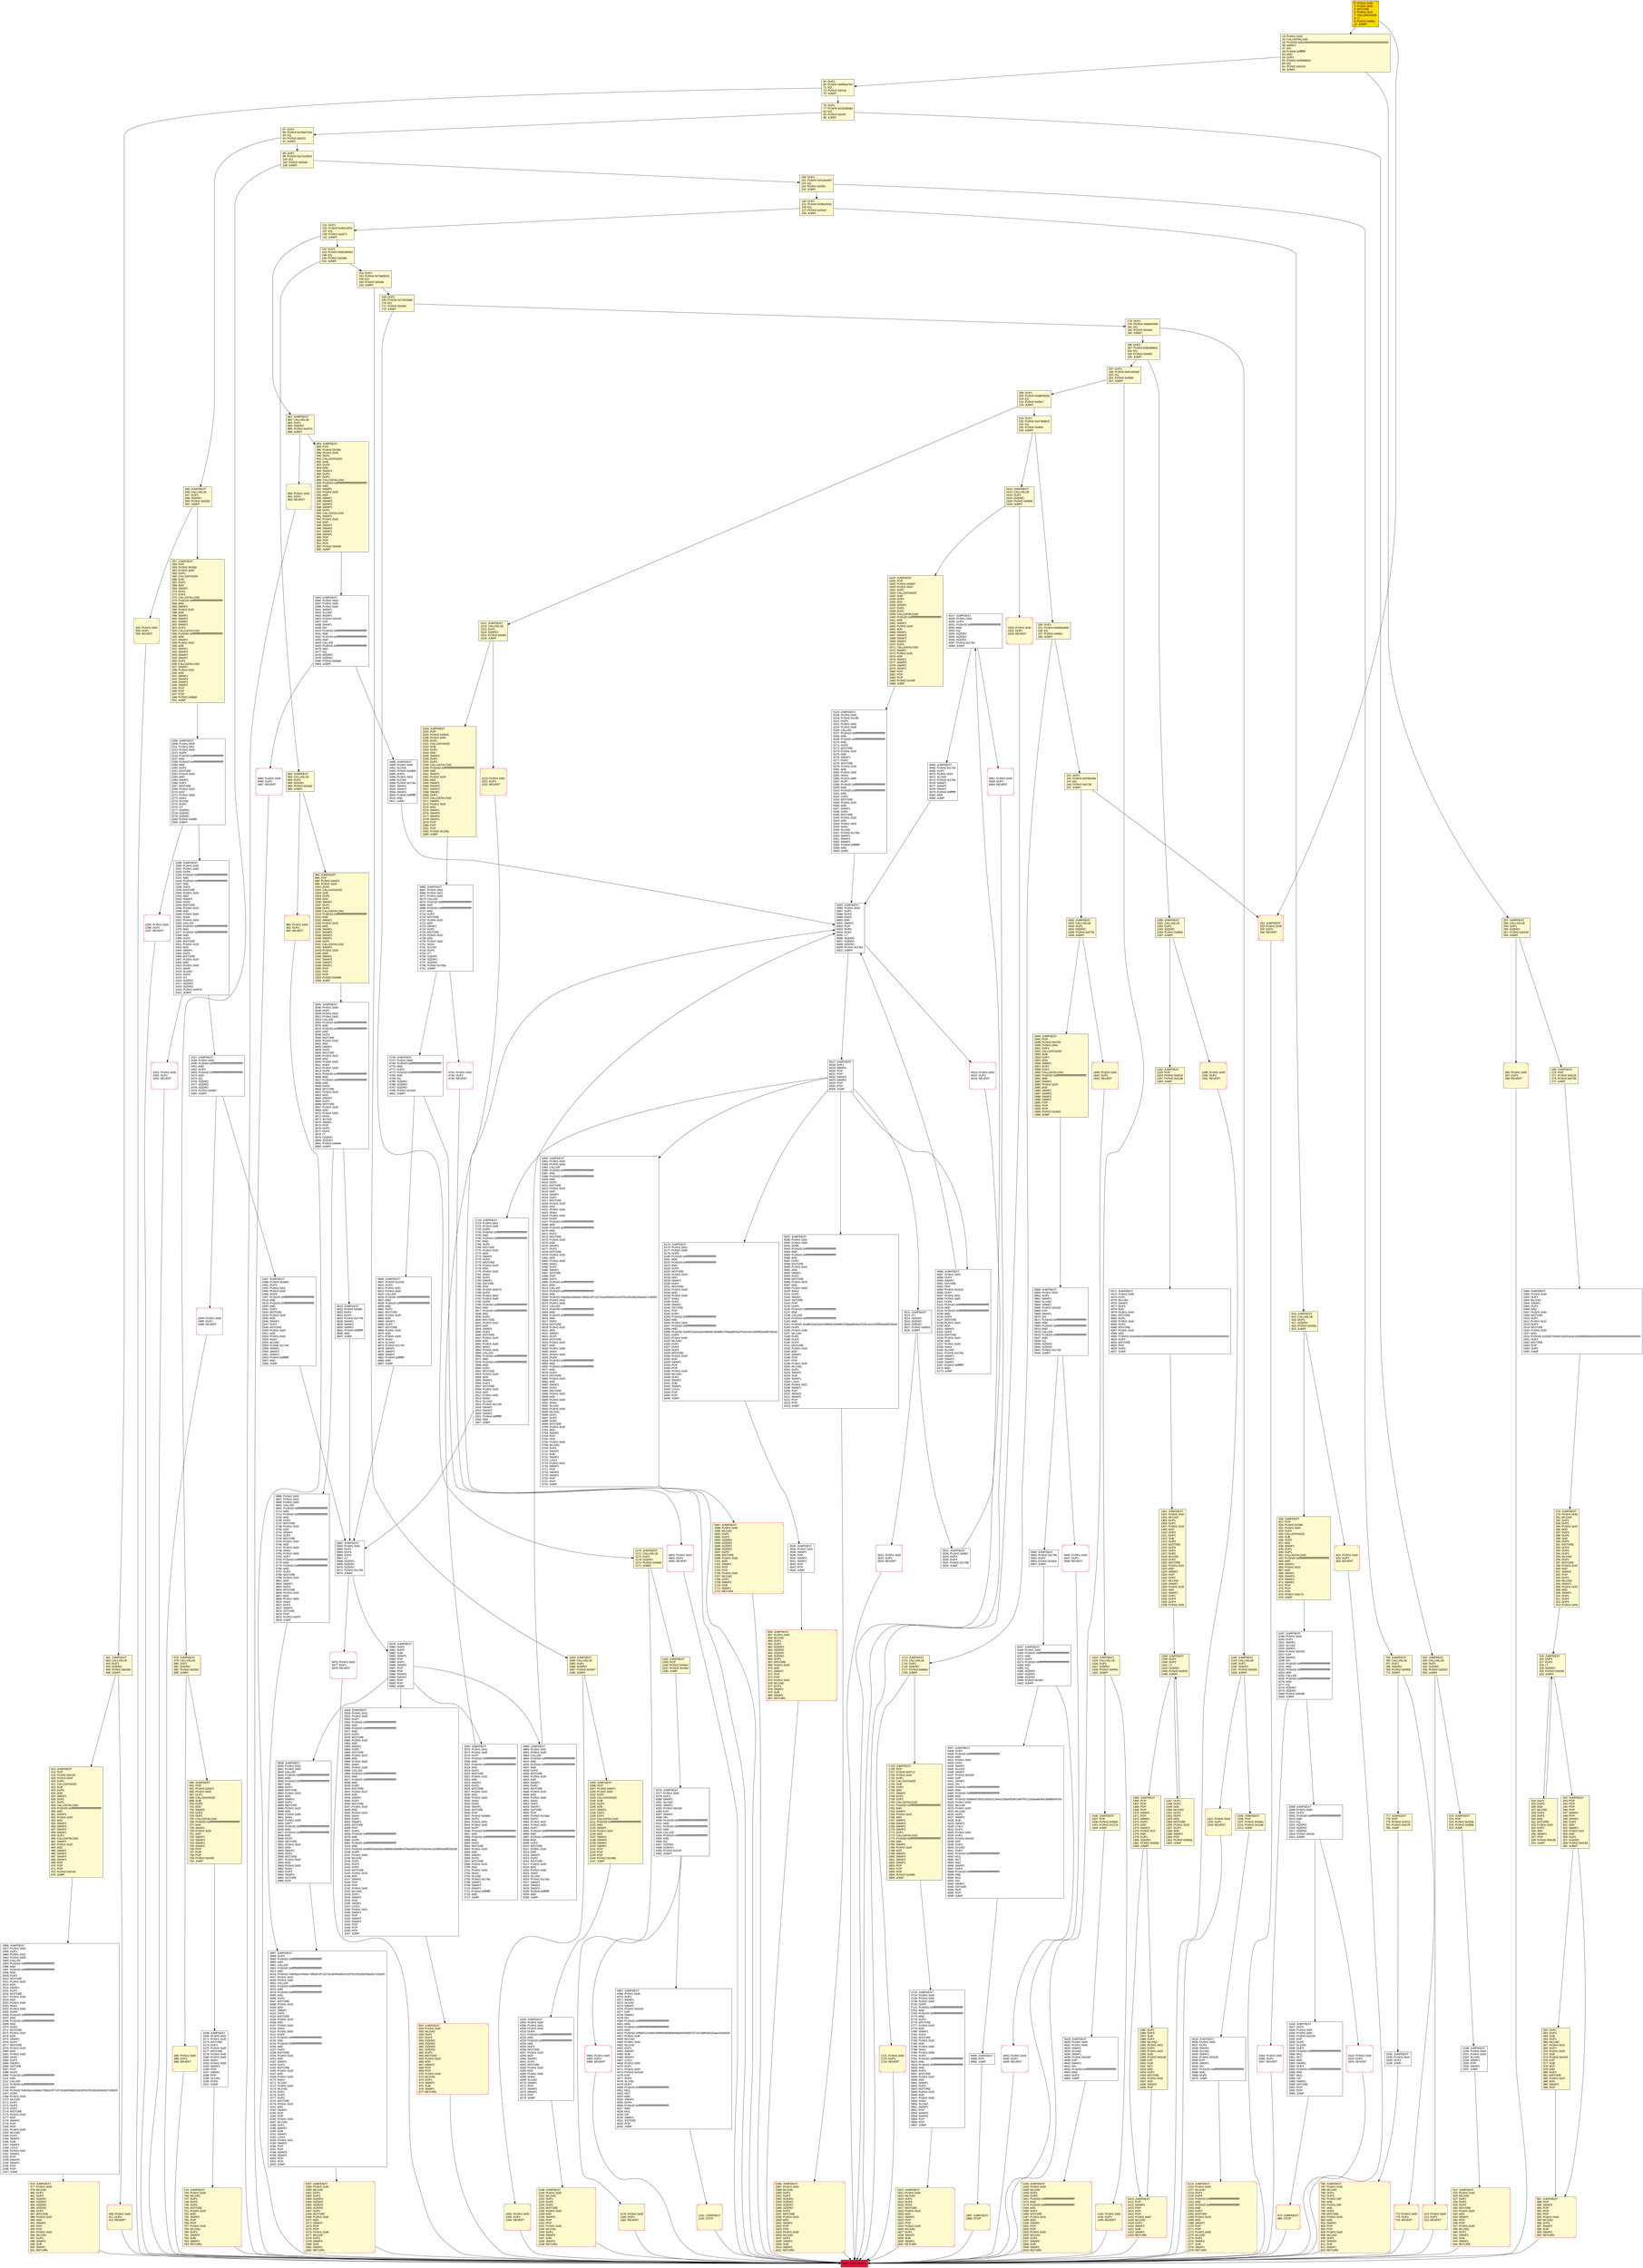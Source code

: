 digraph G {
bgcolor=transparent rankdir=UD;
node [shape=box style=filled color=black fillcolor=white fontname=arial fontcolor=black];
5037 [label="5037: JUMPDEST\l5038: PUSH1 0x01\l5040: PUSH1 0x00\l5042: DUP6\l5043: PUSH20 0xffffffffffffffffffffffffffffffffffffffff\l5064: AND\l5065: PUSH20 0xffffffffffffffffffffffffffffffffffffffff\l5086: AND\l5087: DUP2\l5088: MSTORE\l5089: PUSH1 0x20\l5091: ADD\l5092: SWAP1\l5093: DUP2\l5094: MSTORE\l5095: PUSH1 0x20\l5097: ADD\l5098: PUSH1 0x00\l5100: SHA3\l5101: DUP2\l5102: SWAP1\l5103: SSTORE\l5104: POP\l5105: DUP3\l5106: PUSH20 0xffffffffffffffffffffffffffffffffffffffff\l5127: AND\l5128: CALLER\l5129: PUSH20 0xffffffffffffffffffffffffffffffffffffffff\l5150: AND\l5151: PUSH32 0xddf252ad1be2c89b69c2b068fc378daa952ba7f163c4a11628f55a4df523b3ef\l5184: DUP5\l5185: PUSH1 0x40\l5187: MLOAD\l5188: DUP1\l5189: DUP3\l5190: DUP2\l5191: MSTORE\l5192: PUSH1 0x20\l5194: ADD\l5195: SWAP2\l5196: POP\l5197: POP\l5198: PUSH1 0x40\l5200: MLOAD\l5201: DUP1\l5202: SWAP2\l5203: SUB\l5204: SWAP1\l5205: LOG3\l5206: PUSH1 0x01\l5208: SWAP1\l5209: POP\l5210: SWAP3\l5211: SWAP2\l5212: POP\l5213: POP\l5214: JUMP\l" ];
4367 [label="4367: JUMPDEST\l4368: PUSH1 0x00\l4370: DUP1\l4371: SWAP1\l4372: SLOAD\l4373: SWAP1\l4374: PUSH2 0x0100\l4377: EXP\l4378: SWAP1\l4379: DIV\l4380: PUSH20 0xffffffffffffffffffffffffffffffffffffffff\l4401: AND\l4402: PUSH20 0xffffffffffffffffffffffffffffffffffffffff\l4423: AND\l4424: PUSH32 0xf8df31144d9c2f0f6b59d69b8b98abd5459d07f2742c4df920b25aae33c64820\l4457: PUSH1 0x40\l4459: MLOAD\l4460: PUSH1 0x40\l4462: MLOAD\l4463: DUP1\l4464: SWAP2\l4465: SUB\l4466: SWAP1\l4467: LOG2\l4468: PUSH1 0x00\l4470: DUP1\l4471: PUSH1 0x00\l4473: PUSH2 0x0100\l4476: EXP\l4477: DUP2\l4478: SLOAD\l4479: DUP2\l4480: PUSH20 0xffffffffffffffffffffffffffffffffffffffff\l4501: MUL\l4502: NOT\l4503: AND\l4504: SWAP1\l4505: DUP4\l4506: PUSH20 0xffffffffffffffffffffffffffffffffffffffff\l4527: AND\l4528: MUL\l4529: OR\l4530: SWAP1\l4531: SSTORE\l4532: POP\l4533: JUMP\l" ];
6086 [label="6086: JUMPDEST\l6087: PUSH1 0x03\l6089: DUP2\l6090: SWAP1\l6091: SSTORE\l6092: POP\l6093: PUSH2 0x181e\l6096: DUP2\l6097: PUSH1 0x01\l6099: PUSH1 0x00\l6101: DUP6\l6102: PUSH20 0xffffffffffffffffffffffffffffffffffffffff\l6123: AND\l6124: PUSH20 0xffffffffffffffffffffffffffffffffffffffff\l6145: AND\l6146: DUP2\l6147: MSTORE\l6148: PUSH1 0x20\l6150: ADD\l6151: SWAP1\l6152: DUP2\l6153: MSTORE\l6154: PUSH1 0x20\l6156: ADD\l6157: PUSH1 0x00\l6159: SHA3\l6160: SLOAD\l6161: PUSH2 0x176a\l6164: SWAP1\l6165: SWAP2\l6166: SWAP1\l6167: PUSH4 0xffffffff\l6172: AND\l6173: JUMP\l" ];
6061 [label="6061: PUSH1 0x00\l6063: DUP1\l6064: REVERT\l" shape=Msquare color=crimson ];
1586 [label="1586: JUMPDEST\l1587: PUSH1 0x40\l1589: MLOAD\l1590: DUP1\l1591: DUP3\l1592: ISZERO\l1593: ISZERO\l1594: ISZERO\l1595: ISZERO\l1596: DUP2\l1597: MSTORE\l1598: PUSH1 0x20\l1600: ADD\l1601: SWAP2\l1602: POP\l1603: POP\l1604: PUSH1 0x40\l1606: MLOAD\l1607: DUP1\l1608: SWAP2\l1609: SUB\l1610: SWAP1\l1611: RETURN\l" fillcolor=lemonchiffon shape=Msquare color=crimson ];
686 [label="686: PUSH1 0x00\l688: DUP1\l689: REVERT\l" fillcolor=lemonchiffon shape=Msquare color=crimson ];
1201 [label="1201: PUSH1 0x00\l1203: DUP1\l1204: REVERT\l" fillcolor=lemonchiffon shape=Msquare color=crimson ];
2483 [label="2483: PUSH1 0x00\l2485: DUP1\l2486: REVERT\l" shape=Msquare color=crimson ];
514 [label="514: JUMPDEST\l515: POP\l516: PUSH2 0x020b\l519: PUSH2 0x0896\l522: JUMP\l" fillcolor=lemonchiffon ];
1205 [label="1205: JUMPDEST\l1206: POP\l1207: PUSH2 0x04be\l1210: PUSH2 0x11b6\l1213: JUMP\l" fillcolor=lemonchiffon ];
3545 [label="3545: JUMPDEST\l3546: PUSH1 0x00\l3548: DUP1\l3549: PUSH1 0x02\l3551: PUSH1 0x00\l3553: CALLER\l3554: PUSH20 0xffffffffffffffffffffffffffffffffffffffff\l3575: AND\l3576: PUSH20 0xffffffffffffffffffffffffffffffffffffffff\l3597: AND\l3598: DUP2\l3599: MSTORE\l3600: PUSH1 0x20\l3602: ADD\l3603: SWAP1\l3604: DUP2\l3605: MSTORE\l3606: PUSH1 0x20\l3608: ADD\l3609: PUSH1 0x00\l3611: SHA3\l3612: PUSH1 0x00\l3614: DUP6\l3615: PUSH20 0xffffffffffffffffffffffffffffffffffffffff\l3636: AND\l3637: PUSH20 0xffffffffffffffffffffffffffffffffffffffff\l3658: AND\l3659: DUP2\l3660: MSTORE\l3661: PUSH1 0x20\l3663: ADD\l3664: SWAP1\l3665: DUP2\l3666: MSTORE\l3667: PUSH1 0x20\l3669: ADD\l3670: PUSH1 0x00\l3672: SHA3\l3673: SLOAD\l3674: SWAP1\l3675: POP\l3676: DUP1\l3677: DUP4\l3678: LT\l3679: ISZERO\l3680: ISZERO\l3681: PUSH2 0x0eeb\l3684: JUMPI\l" ];
1721 [label="1721: PUSH1 0x00\l1723: DUP1\l1724: REVERT\l" fillcolor=lemonchiffon shape=Msquare color=crimson ];
413 [label="413: JUMPDEST\l414: POP\l415: PUSH2 0x01dc\l418: PUSH1 0x04\l420: DUP1\l421: CALLDATASIZE\l422: SUB\l423: DUP2\l424: ADD\l425: SWAP1\l426: DUP1\l427: DUP1\l428: CALLDATALOAD\l429: PUSH20 0xffffffffffffffffffffffffffffffffffffffff\l450: AND\l451: SWAP1\l452: PUSH1 0x20\l454: ADD\l455: SWAP1\l456: SWAP3\l457: SWAP2\l458: SWAP1\l459: DUP1\l460: CALLDATALOAD\l461: SWAP1\l462: PUSH1 0x20\l464: ADD\l465: SWAP1\l466: SWAP3\l467: SWAP2\l468: SWAP1\l469: POP\l470: POP\l471: POP\l472: PUSH2 0x07a4\l475: JUMP\l" fillcolor=lemonchiffon ];
1410 [label="1410: JUMPDEST\l1411: POP\l1412: SWAP3\l1413: POP\l1414: POP\l1415: POP\l1416: PUSH1 0x40\l1418: MLOAD\l1419: DUP1\l1420: SWAP2\l1421: SUB\l1422: SWAP1\l1423: RETURN\l" fillcolor=lemonchiffon shape=Msquare color=crimson ];
502 [label="502: JUMPDEST\l503: CALLVALUE\l504: DUP1\l505: ISZERO\l506: PUSH2 0x0202\l509: JUMPI\l" fillcolor=lemonchiffon ];
387 [label="387: JUMPDEST\l388: POP\l389: SWAP3\l390: POP\l391: POP\l392: POP\l393: PUSH1 0x40\l395: MLOAD\l396: DUP1\l397: SWAP2\l398: SUB\l399: SWAP1\l400: RETURN\l" fillcolor=lemonchiffon shape=Msquare color=crimson ];
1057 [label="1057: JUMPDEST\l1058: PUSH1 0x40\l1060: MLOAD\l1061: DUP1\l1062: DUP3\l1063: ISZERO\l1064: ISZERO\l1065: ISZERO\l1066: ISZERO\l1067: DUP2\l1068: MSTORE\l1069: PUSH1 0x20\l1071: ADD\l1072: SWAP2\l1073: POP\l1074: POP\l1075: PUSH1 0x40\l1077: MLOAD\l1078: DUP1\l1079: SWAP2\l1080: SUB\l1081: SWAP1\l1082: RETURN\l" fillcolor=lemonchiffon shape=Msquare color=crimson ];
5360 [label="5360: JUMPDEST\l5361: PUSH1 0x02\l5363: PUSH1 0x00\l5365: CALLER\l5366: PUSH20 0xffffffffffffffffffffffffffffffffffffffff\l5387: AND\l5388: PUSH20 0xffffffffffffffffffffffffffffffffffffffff\l5409: AND\l5410: DUP2\l5411: MSTORE\l5412: PUSH1 0x20\l5414: ADD\l5415: SWAP1\l5416: DUP2\l5417: MSTORE\l5418: PUSH1 0x20\l5420: ADD\l5421: PUSH1 0x00\l5423: SHA3\l5424: PUSH1 0x00\l5426: DUP6\l5427: PUSH20 0xffffffffffffffffffffffffffffffffffffffff\l5448: AND\l5449: PUSH20 0xffffffffffffffffffffffffffffffffffffffff\l5470: AND\l5471: DUP2\l5472: MSTORE\l5473: PUSH1 0x20\l5475: ADD\l5476: SWAP1\l5477: DUP2\l5478: MSTORE\l5479: PUSH1 0x20\l5481: ADD\l5482: PUSH1 0x00\l5484: SHA3\l5485: DUP2\l5486: SWAP1\l5487: SSTORE\l5488: POP\l5489: DUP3\l5490: PUSH20 0xffffffffffffffffffffffffffffffffffffffff\l5511: AND\l5512: CALLER\l5513: PUSH20 0xffffffffffffffffffffffffffffffffffffffff\l5534: AND\l5535: PUSH32 0x8c5be1e5ebec7d5bd14f71427d1e84f3dd0314c0f7b2291e5b200ac8c7c3b925\l5568: PUSH1 0x02\l5570: PUSH1 0x00\l5572: CALLER\l5573: PUSH20 0xffffffffffffffffffffffffffffffffffffffff\l5594: AND\l5595: PUSH20 0xffffffffffffffffffffffffffffffffffffffff\l5616: AND\l5617: DUP2\l5618: MSTORE\l5619: PUSH1 0x20\l5621: ADD\l5622: SWAP1\l5623: DUP2\l5624: MSTORE\l5625: PUSH1 0x20\l5627: ADD\l5628: PUSH1 0x00\l5630: SHA3\l5631: PUSH1 0x00\l5633: DUP8\l5634: PUSH20 0xffffffffffffffffffffffffffffffffffffffff\l5655: AND\l5656: PUSH20 0xffffffffffffffffffffffffffffffffffffffff\l5677: AND\l5678: DUP2\l5679: MSTORE\l5680: PUSH1 0x20\l5682: ADD\l5683: SWAP1\l5684: DUP2\l5685: MSTORE\l5686: PUSH1 0x20\l5688: ADD\l5689: PUSH1 0x00\l5691: SHA3\l5692: SLOAD\l5693: PUSH1 0x40\l5695: MLOAD\l5696: DUP1\l5697: DUP3\l5698: DUP2\l5699: MSTORE\l5700: PUSH1 0x20\l5702: ADD\l5703: SWAP2\l5704: POP\l5705: POP\l5706: PUSH1 0x40\l5708: MLOAD\l5709: DUP1\l5710: SWAP2\l5711: SUB\l5712: SWAP1\l5713: LOG3\l5714: PUSH1 0x01\l5716: SWAP1\l5717: POP\l5718: SWAP3\l5719: SWAP2\l5720: POP\l5721: POP\l5722: JUMP\l" ];
175 [label="175: DUP1\l176: PUSH4 0x8da5cb5b\l181: EQ\l182: PUSH2 0x04a9\l185: JUMPI\l" fillcolor=lemonchiffon ];
197 [label="197: DUP1\l198: PUSH4 0x9c1e03a0\l203: EQ\l204: PUSH2 0x0590\l207: JUMPI\l" fillcolor=lemonchiffon ];
208 [label="208: DUP1\l209: PUSH4 0xa9059cbb\l214: EQ\l215: PUSH2 0x05e7\l218: JUMPI\l" fillcolor=lemonchiffon ];
826 [label="826: JUMPDEST\l827: POP\l828: PUSH2 0x036f\l831: PUSH1 0x04\l833: DUP1\l834: CALLDATASIZE\l835: SUB\l836: DUP2\l837: ADD\l838: SWAP1\l839: DUP1\l840: DUP1\l841: CALLDATALOAD\l842: PUSH20 0xffffffffffffffffffffffffffffffffffffffff\l863: AND\l864: SWAP1\l865: PUSH1 0x20\l867: ADD\l868: SWAP1\l869: SWAP3\l870: SWAP2\l871: SWAP1\l872: POP\l873: POP\l874: POP\l875: PUSH2 0x0c7d\l878: JUMP\l" fillcolor=lemonchiffon ];
4742 [label="4742: PUSH1 0x00\l4744: DUP1\l4745: REVERT\l" shape=Msquare color=crimson ];
994 [label="994: JUMPDEST\l995: POP\l996: PUSH2 0x0421\l999: PUSH1 0x04\l1001: DUP1\l1002: CALLDATASIZE\l1003: SUB\l1004: DUP2\l1005: ADD\l1006: SWAP1\l1007: DUP1\l1008: DUP1\l1009: CALLDATALOAD\l1010: PUSH20 0xffffffffffffffffffffffffffffffffffffffff\l1031: AND\l1032: SWAP1\l1033: PUSH1 0x20\l1035: ADD\l1036: SWAP1\l1037: SWAP3\l1038: SWAP2\l1039: SWAP1\l1040: DUP1\l1041: CALLDATALOAD\l1042: SWAP1\l1043: PUSH1 0x20\l1045: ADD\l1046: SWAP1\l1047: SWAP3\l1048: SWAP2\l1049: SWAP1\l1050: POP\l1051: POP\l1052: POP\l1053: PUSH2 0x0dd9\l1056: JUMP\l" fillcolor=lemonchiffon ];
3394 [label="3394: JUMPDEST\l3395: PUSH1 0x00\l3397: PUSH1 0x05\l3399: PUSH1 0x00\l3401: SWAP1\l3402: SLOAD\l3403: SWAP1\l3404: PUSH2 0x0100\l3407: EXP\l3408: SWAP1\l3409: DIV\l3410: PUSH20 0xffffffffffffffffffffffffffffffffffffffff\l3431: AND\l3432: PUSH20 0xffffffffffffffffffffffffffffffffffffffff\l3453: AND\l3454: CALLER\l3455: PUSH20 0xffffffffffffffffffffffffffffffffffffffff\l3476: AND\l3477: EQ\l3478: ISZERO\l3479: ISZERO\l3480: PUSH2 0x0da0\l3483: JUMPI\l" ];
2718 [label="2718: JUMPDEST\l2719: PUSH1 0x01\l2721: PUSH1 0x00\l2723: DUP6\l2724: PUSH20 0xffffffffffffffffffffffffffffffffffffffff\l2745: AND\l2746: PUSH20 0xffffffffffffffffffffffffffffffffffffffff\l2767: AND\l2768: DUP2\l2769: MSTORE\l2770: PUSH1 0x20\l2772: ADD\l2773: SWAP1\l2774: DUP2\l2775: MSTORE\l2776: PUSH1 0x20\l2778: ADD\l2779: PUSH1 0x00\l2781: SHA3\l2782: DUP2\l2783: SWAP1\l2784: SSTORE\l2785: POP\l2786: PUSH2 0x0b70\l2789: DUP3\l2790: PUSH1 0x02\l2792: PUSH1 0x00\l2794: DUP8\l2795: PUSH20 0xffffffffffffffffffffffffffffffffffffffff\l2816: AND\l2817: PUSH20 0xffffffffffffffffffffffffffffffffffffffff\l2838: AND\l2839: DUP2\l2840: MSTORE\l2841: PUSH1 0x20\l2843: ADD\l2844: SWAP1\l2845: DUP2\l2846: MSTORE\l2847: PUSH1 0x20\l2849: ADD\l2850: PUSH1 0x00\l2852: SHA3\l2853: PUSH1 0x00\l2855: CALLER\l2856: PUSH20 0xffffffffffffffffffffffffffffffffffffffff\l2877: AND\l2878: PUSH20 0xffffffffffffffffffffffffffffffffffffffff\l2899: AND\l2900: DUP2\l2901: MSTORE\l2902: PUSH1 0x20\l2904: ADD\l2905: SWAP1\l2906: DUP2\l2907: MSTORE\l2908: PUSH1 0x20\l2910: ADD\l2911: PUSH1 0x00\l2913: SHA3\l2914: SLOAD\l2915: PUSH2 0x1749\l2918: SWAP1\l2919: SWAP2\l2920: SWAP1\l2921: PUSH4 0xffffffff\l2926: AND\l2927: JUMP\l" ];
1191 [label="1191: JUMPDEST\l1192: STOP\l" fillcolor=lemonchiffon shape=Msquare color=crimson ];
153 [label="153: DUP1\l154: PUSH4 0x70a08231\l159: EQ\l160: PUSH2 0x043b\l163: JUMPI\l" fillcolor=lemonchiffon ];
409 [label="409: PUSH1 0x00\l411: DUP1\l412: REVERT\l" fillcolor=lemonchiffon shape=Msquare color=crimson ];
1432 [label="1432: PUSH1 0x00\l1434: DUP1\l1435: REVERT\l" fillcolor=lemonchiffon shape=Msquare color=crimson ];
3838 [label="3838: JUMPDEST\l3839: PUSH1 0x02\l3841: PUSH1 0x00\l3843: CALLER\l3844: PUSH20 0xffffffffffffffffffffffffffffffffffffffff\l3865: AND\l3866: PUSH20 0xffffffffffffffffffffffffffffffffffffffff\l3887: AND\l3888: DUP2\l3889: MSTORE\l3890: PUSH1 0x20\l3892: ADD\l3893: SWAP1\l3894: DUP2\l3895: MSTORE\l3896: PUSH1 0x20\l3898: ADD\l3899: PUSH1 0x00\l3901: SHA3\l3902: PUSH1 0x00\l3904: DUP7\l3905: PUSH20 0xffffffffffffffffffffffffffffffffffffffff\l3926: AND\l3927: PUSH20 0xffffffffffffffffffffffffffffffffffffffff\l3948: AND\l3949: DUP2\l3950: MSTORE\l3951: PUSH1 0x20\l3953: ADD\l3954: SWAP1\l3955: DUP2\l3956: MSTORE\l3957: PUSH1 0x20\l3959: ADD\l3960: PUSH1 0x00\l3962: SHA3\l3963: DUP2\l3964: SWAP1\l3965: SSTORE\l3966: POP\l" ];
1178 [label="1178: PUSH1 0x00\l1180: DUP1\l1181: REVERT\l" fillcolor=lemonchiffon shape=Msquare color=crimson ];
3484 [label="3484: PUSH1 0x00\l3486: DUP1\l3487: REVERT\l" shape=Msquare color=crimson ];
3525 [label="3525: JUMPDEST\l3526: PUSH2 0x0dcf\l3529: DUP4\l3530: DUP4\l3531: PUSH2 0x178b\l3534: JUMP\l" ];
5994 [label="5994: JUMPDEST\l5995: PUSH1 0x00\l5997: DUP1\l5998: DUP3\l5999: DUP5\l6000: ADD\l6001: SWAP1\l6002: POP\l6003: DUP4\l6004: DUP2\l6005: LT\l6006: ISZERO\l6007: ISZERO\l6008: ISZERO\l6009: PUSH2 0x1781\l6012: JUMPI\l" ];
269 [label="269: JUMPDEST\l270: POP\l271: PUSH2 0x0116\l274: PUSH2 0x076b\l277: JUMP\l" fillcolor=lemonchiffon ];
3197 [label="3197: JUMPDEST\l3198: PUSH1 0x00\l3200: DUP1\l3201: SWAP1\l3202: SLOAD\l3203: SWAP1\l3204: PUSH2 0x0100\l3207: EXP\l3208: SWAP1\l3209: DIV\l3210: PUSH20 0xffffffffffffffffffffffffffffffffffffffff\l3231: AND\l3232: PUSH20 0xffffffffffffffffffffffffffffffffffffffff\l3253: AND\l3254: CALLER\l3255: PUSH20 0xffffffffffffffffffffffffffffffffffffffff\l3276: AND\l3277: EQ\l3278: ISZERO\l3279: ISZERO\l3280: PUSH2 0x0cd8\l3283: JUMPI\l" ];
230 [label="230: DUP1\l231: PUSH4 0xdd62ed3e\l236: EQ\l237: PUSH2 0x06b1\l240: JUMPI\l" fillcolor=lemonchiffon ];
2284 [label="2284: PUSH1 0x00\l2286: DUP1\l2287: REVERT\l" shape=Msquare color=crimson ];
1519 [label="1519: PUSH1 0x00\l1521: DUP1\l1522: REVERT\l" fillcolor=lemonchiffon shape=Msquare color=crimson ];
5215 [label="5215: JUMPDEST\l5216: PUSH1 0x00\l5218: PUSH2 0x14f0\l5221: DUP3\l5222: PUSH1 0x02\l5224: PUSH1 0x00\l5226: CALLER\l5227: PUSH20 0xffffffffffffffffffffffffffffffffffffffff\l5248: AND\l5249: PUSH20 0xffffffffffffffffffffffffffffffffffffffff\l5270: AND\l5271: DUP2\l5272: MSTORE\l5273: PUSH1 0x20\l5275: ADD\l5276: SWAP1\l5277: DUP2\l5278: MSTORE\l5279: PUSH1 0x20\l5281: ADD\l5282: PUSH1 0x00\l5284: SHA3\l5285: PUSH1 0x00\l5287: DUP7\l5288: PUSH20 0xffffffffffffffffffffffffffffffffffffffff\l5309: AND\l5310: PUSH20 0xffffffffffffffffffffffffffffffffffffffff\l5331: AND\l5332: DUP2\l5333: MSTORE\l5334: PUSH1 0x20\l5336: ADD\l5337: SWAP1\l5338: DUP2\l5339: MSTORE\l5340: PUSH1 0x20\l5342: ADD\l5343: PUSH1 0x00\l5345: SHA3\l5346: SLOAD\l5347: PUSH2 0x176a\l5350: SWAP1\l5351: SWAP2\l5352: SWAP1\l5353: PUSH4 0xffffffff\l5358: AND\l5359: JUMP\l" ];
76 [label="76: DUP1\l77: PUSH4 0x18160ddd\l82: EQ\l83: PUSH2 0x01f6\l86: JUMPI\l" fillcolor=lemonchiffon ];
690 [label="690: JUMPDEST\l691: POP\l692: PUSH2 0x02e7\l695: PUSH1 0x04\l697: DUP1\l698: CALLDATASIZE\l699: SUB\l700: DUP2\l701: ADD\l702: SWAP1\l703: DUP1\l704: DUP1\l705: CALLDATALOAD\l706: PUSH20 0xffffffffffffffffffffffffffffffffffffffff\l727: AND\l728: SWAP1\l729: PUSH1 0x20\l731: ADD\l732: SWAP1\l733: SWAP3\l734: SWAP2\l735: SWAP1\l736: POP\l737: POP\l738: POP\l739: PUSH2 0x0c60\l742: JUMP\l" fillcolor=lemonchiffon ];
5979 [label="5979: JUMPDEST\l5980: DUP3\l5981: DUP5\l5982: SUB\l5983: SWAP1\l5984: POP\l5985: DUP1\l5986: SWAP2\l5987: POP\l5988: POP\l5989: SWAP3\l5990: SWAP2\l5991: POP\l5992: POP\l5993: JUMP\l" ];
743 [label="743: JUMPDEST\l744: PUSH1 0x40\l746: MLOAD\l747: DUP1\l748: DUP3\l749: DUP2\l750: MSTORE\l751: PUSH1 0x20\l753: ADD\l754: SWAP2\l755: POP\l756: POP\l757: PUSH1 0x40\l759: MLOAD\l760: DUP1\l761: SWAP2\l762: SUB\l763: SWAP1\l764: RETURN\l" fillcolor=lemonchiffon shape=Msquare color=crimson ];
3322 [label="3322: PUSH1 0x00\l3324: DUP1\l3325: REVERT\l" shape=Msquare color=crimson ];
1844 [label="1844: JUMPDEST\l1845: POP\l1846: PUSH2 0x0769\l1849: PUSH1 0x04\l1851: DUP1\l1852: CALLDATASIZE\l1853: SUB\l1854: DUP2\l1855: ADD\l1856: SWAP1\l1857: DUP1\l1858: DUP1\l1859: CALLDATALOAD\l1860: PUSH20 0xffffffffffffffffffffffffffffffffffffffff\l1881: AND\l1882: SWAP1\l1883: PUSH1 0x20\l1885: ADD\l1886: SWAP1\l1887: SWAP3\l1888: SWAP2\l1889: SWAP1\l1890: POP\l1891: POP\l1892: POP\l1893: PUSH2 0x16e2\l1896: JUMP\l" fillcolor=lemonchiffon ];
881 [label="881: JUMPDEST\l882: CALLVALUE\l883: DUP1\l884: ISZERO\l885: PUSH2 0x037d\l888: JUMPI\l" fillcolor=lemonchiffon ];
65 [label="65: DUP1\l66: PUSH4 0x095ea7b3\l71: EQ\l72: PUSH2 0x0191\l75: JUMPI\l" fillcolor=lemonchiffon ];
510 [label="510: PUSH1 0x00\l512: DUP1\l513: REVERT\l" fillcolor=lemonchiffon shape=Msquare color=crimson ];
3521 [label="3521: PUSH1 0x00\l3523: DUP1\l3524: REVERT\l" shape=Msquare color=crimson ];
362 [label="362: DUP1\l363: DUP3\l364: SUB\l365: DUP1\l366: MLOAD\l367: PUSH1 0x01\l369: DUP4\l370: PUSH1 0x20\l372: SUB\l373: PUSH2 0x0100\l376: EXP\l377: SUB\l378: NOT\l379: AND\l380: DUP2\l381: MSTORE\l382: PUSH1 0x20\l384: ADD\l385: SWAP2\l386: POP\l" fillcolor=lemonchiffon ];
5958 [label="5958: JUMPDEST\l5959: POP\l5960: JUMP\l" ];
6174 [label="6174: JUMPDEST\l6175: PUSH1 0x01\l6177: PUSH1 0x00\l6179: DUP5\l6180: PUSH20 0xffffffffffffffffffffffffffffffffffffffff\l6201: AND\l6202: PUSH20 0xffffffffffffffffffffffffffffffffffffffff\l6223: AND\l6224: DUP2\l6225: MSTORE\l6226: PUSH1 0x20\l6228: ADD\l6229: SWAP1\l6230: DUP2\l6231: MSTORE\l6232: PUSH1 0x20\l6234: ADD\l6235: PUSH1 0x00\l6237: SHA3\l6238: DUP2\l6239: SWAP1\l6240: SSTORE\l6241: POP\l6242: DUP2\l6243: PUSH20 0xffffffffffffffffffffffffffffffffffffffff\l6264: AND\l6265: PUSH1 0x00\l6267: PUSH20 0xffffffffffffffffffffffffffffffffffffffff\l6288: AND\l6289: PUSH32 0xddf252ad1be2c89b69c2b068fc378daa952ba7f163c4a11628f55a4df523b3ef\l6322: DUP4\l6323: PUSH1 0x40\l6325: MLOAD\l6326: DUP1\l6327: DUP3\l6328: DUP2\l6329: MSTORE\l6330: PUSH1 0x20\l6332: ADD\l6333: SWAP2\l6334: POP\l6335: POP\l6336: PUSH1 0x40\l6338: MLOAD\l6339: DUP1\l6340: SWAP2\l6341: SUB\l6342: SWAP1\l6343: LOG3\l6344: POP\l6345: POP\l6346: JUMP\l" ];
1385 [label="1385: DUP1\l1386: DUP3\l1387: SUB\l1388: DUP1\l1389: MLOAD\l1390: PUSH1 0x01\l1392: DUP4\l1393: PUSH1 0x20\l1395: SUB\l1396: PUSH2 0x0100\l1399: EXP\l1400: SUB\l1401: NOT\l1402: AND\l1403: DUP2\l1404: MSTORE\l1405: PUSH1 0x20\l1407: ADD\l1408: SWAP2\l1409: POP\l" fillcolor=lemonchiffon ];
1899 [label="1899: JUMPDEST\l1900: PUSH1 0x40\l1902: DUP1\l1903: MLOAD\l1904: SWAP1\l1905: DUP2\l1906: ADD\l1907: PUSH1 0x40\l1909: MSTORE\l1910: DUP1\l1911: PUSH1 0x10\l1913: DUP2\l1914: MSTORE\l1915: PUSH1 0x20\l1917: ADD\l1918: PUSH32 0x42657420497420416c6c20546f6b656e00000000000000000000000000000000\l1951: DUP2\l1952: MSTORE\l1953: POP\l1954: DUP2\l1955: JUMP\l" ];
4802 [label="4802: PUSH1 0x00\l4804: DUP1\l4805: REVERT\l" shape=Msquare color=crimson ];
3535 [label="3535: JUMPDEST\l3536: PUSH1 0x01\l3538: SWAP1\l3539: POP\l3540: SWAP3\l3541: SWAP2\l3542: POP\l3543: POP\l3544: JUMP\l" ];
1956 [label="1956: JUMPDEST\l1957: PUSH1 0x00\l1959: DUP2\l1960: PUSH1 0x02\l1962: PUSH1 0x00\l1964: CALLER\l1965: PUSH20 0xffffffffffffffffffffffffffffffffffffffff\l1986: AND\l1987: PUSH20 0xffffffffffffffffffffffffffffffffffffffff\l2008: AND\l2009: DUP2\l2010: MSTORE\l2011: PUSH1 0x20\l2013: ADD\l2014: SWAP1\l2015: DUP2\l2016: MSTORE\l2017: PUSH1 0x20\l2019: ADD\l2020: PUSH1 0x00\l2022: SHA3\l2023: PUSH1 0x00\l2025: DUP6\l2026: PUSH20 0xffffffffffffffffffffffffffffffffffffffff\l2047: AND\l2048: PUSH20 0xffffffffffffffffffffffffffffffffffffffff\l2069: AND\l2070: DUP2\l2071: MSTORE\l2072: PUSH1 0x20\l2074: ADD\l2075: SWAP1\l2076: DUP2\l2077: MSTORE\l2078: PUSH1 0x20\l2080: ADD\l2081: PUSH1 0x00\l2083: SHA3\l2084: DUP2\l2085: SWAP1\l2086: SSTORE\l2087: POP\l2088: DUP3\l2089: PUSH20 0xffffffffffffffffffffffffffffffffffffffff\l2110: AND\l2111: CALLER\l2112: PUSH20 0xffffffffffffffffffffffffffffffffffffffff\l2133: AND\l2134: PUSH32 0x8c5be1e5ebec7d5bd14f71427d1e84f3dd0314c0f7b2291e5b200ac8c7c3b925\l2167: DUP5\l2168: PUSH1 0x40\l2170: MLOAD\l2171: DUP1\l2172: DUP3\l2173: DUP2\l2174: MSTORE\l2175: PUSH1 0x20\l2177: ADD\l2178: SWAP2\l2179: POP\l2180: POP\l2181: PUSH1 0x40\l2183: MLOAD\l2184: DUP1\l2185: SWAP2\l2186: SUB\l2187: SWAP1\l2188: LOG3\l2189: PUSH1 0x01\l2191: SWAP1\l2192: POP\l2193: SWAP3\l2194: SWAP2\l2195: POP\l2196: POP\l2197: JUMP\l" ];
1365 [label="1365: JUMPDEST\l1366: POP\l1367: POP\l1368: POP\l1369: POP\l1370: SWAP1\l1371: POP\l1372: SWAP1\l1373: DUP2\l1374: ADD\l1375: SWAP1\l1376: PUSH1 0x1f\l1378: AND\l1379: DUP1\l1380: ISZERO\l1381: PUSH2 0x0582\l1384: JUMPI\l" fillcolor=lemonchiffon ];
1832 [label="1832: JUMPDEST\l1833: CALLVALUE\l1834: DUP1\l1835: ISZERO\l1836: PUSH2 0x0734\l1839: JUMPI\l" fillcolor=lemonchiffon ];
315 [label="315: JUMPDEST\l316: DUP4\l317: DUP2\l318: LT\l319: ISZERO\l320: PUSH2 0x0156\l323: JUMPI\l" fillcolor=lemonchiffon ];
3326 [label="3326: JUMPDEST\l3327: DUP1\l3328: PUSH1 0x05\l3330: PUSH1 0x00\l3332: PUSH2 0x0100\l3335: EXP\l3336: DUP2\l3337: SLOAD\l3338: DUP2\l3339: PUSH20 0xffffffffffffffffffffffffffffffffffffffff\l3360: MUL\l3361: NOT\l3362: AND\l3363: SWAP1\l3364: DUP4\l3365: PUSH20 0xffffffffffffffffffffffffffffffffffffffff\l3386: AND\l3387: MUL\l3388: OR\l3389: SWAP1\l3390: SSTORE\l3391: POP\l3392: POP\l3393: JUMP\l" ];
131 [label="131: DUP1\l132: PUSH4 0x40c10f19\l137: EQ\l138: PUSH2 0x0371\l141: JUMPI\l" fillcolor=lemonchiffon ];
982 [label="982: JUMPDEST\l983: CALLVALUE\l984: DUP1\l985: ISZERO\l986: PUSH2 0x03e2\l989: JUMPI\l" fillcolor=lemonchiffon ];
1280 [label="1280: JUMPDEST\l1281: CALLVALUE\l1282: DUP1\l1283: ISZERO\l1284: PUSH2 0x050c\l1287: JUMPI\l" fillcolor=lemonchiffon ];
557 [label="557: JUMPDEST\l558: POP\l559: PUSH2 0x028c\l562: PUSH1 0x04\l564: DUP1\l565: CALLDATASIZE\l566: SUB\l567: DUP2\l568: ADD\l569: SWAP1\l570: DUP1\l571: DUP1\l572: CALLDATALOAD\l573: PUSH20 0xffffffffffffffffffffffffffffffffffffffff\l594: AND\l595: SWAP1\l596: PUSH1 0x20\l598: ADD\l599: SWAP1\l600: SWAP3\l601: SWAP2\l602: SWAP1\l603: DUP1\l604: CALLDATALOAD\l605: PUSH20 0xffffffffffffffffffffffffffffffffffffffff\l626: AND\l627: SWAP1\l628: PUSH1 0x20\l630: ADD\l631: SWAP1\l632: SWAP3\l633: SWAP2\l634: SWAP1\l635: DUP1\l636: CALLDATALOAD\l637: SWAP1\l638: PUSH1 0x20\l640: ADD\l641: SWAP1\l642: SWAP3\l643: SWAP2\l644: SWAP1\l645: POP\l646: POP\l647: POP\l648: PUSH2 0x08a0\l651: JUMP\l" fillcolor=lemonchiffon ];
186 [label="186: DUP1\l187: PUSH4 0x95d89b41\l192: EQ\l193: PUSH2 0x0500\l196: JUMPI\l" fillcolor=lemonchiffon ];
98 [label="98: DUP1\l99: PUSH4 0x27e235e3\l104: EQ\l105: PUSH2 0x02a6\l108: JUMPI\l" fillcolor=lemonchiffon ];
3284 [label="3284: PUSH1 0x00\l3286: DUP1\l3287: REVERT\l" shape=Msquare color=crimson ];
6407 [label="6407: JUMPDEST\l6408: DUP1\l6409: PUSH20 0xffffffffffffffffffffffffffffffffffffffff\l6430: AND\l6431: PUSH1 0x00\l6433: DUP1\l6434: SWAP1\l6435: SLOAD\l6436: SWAP1\l6437: PUSH2 0x0100\l6440: EXP\l6441: SWAP1\l6442: DIV\l6443: PUSH20 0xffffffffffffffffffffffffffffffffffffffff\l6464: AND\l6465: PUSH20 0xffffffffffffffffffffffffffffffffffffffff\l6486: AND\l6487: PUSH32 0x8be0079c531659141344cd1fd0a4f28419497f9722a3daafe3b4186f6b6457e0\l6520: PUSH1 0x40\l6522: MLOAD\l6523: PUSH1 0x40\l6525: MLOAD\l6526: DUP1\l6527: SWAP2\l6528: SUB\l6529: SWAP1\l6530: LOG3\l6531: DUP1\l6532: PUSH1 0x00\l6534: DUP1\l6535: PUSH2 0x0100\l6538: EXP\l6539: DUP2\l6540: SLOAD\l6541: DUP2\l6542: PUSH20 0xffffffffffffffffffffffffffffffffffffffff\l6563: MUL\l6564: NOT\l6565: AND\l6566: SWAP1\l6567: DUP4\l6568: PUSH20 0xffffffffffffffffffffffffffffffffffffffff\l6589: AND\l6590: MUL\l6591: OR\l6592: SWAP1\l6593: SSTORE\l6594: POP\l6595: POP\l6596: JUMP\l" ];
3819 [label="3819: JUMPDEST\l3820: PUSH2 0x0efe\l3823: DUP4\l3824: DUP3\l3825: PUSH2 0x1749\l3828: SWAP1\l3829: SWAP2\l3830: SWAP1\l3831: PUSH4 0xffffffff\l3836: AND\l3837: JUMP\l" ];
342 [label="342: JUMPDEST\l343: POP\l344: POP\l345: POP\l346: POP\l347: SWAP1\l348: POP\l349: SWAP1\l350: DUP2\l351: ADD\l352: SWAP1\l353: PUSH1 0x1f\l355: AND\l356: DUP1\l357: ISZERO\l358: PUSH2 0x0183\l361: JUMPI\l" fillcolor=lemonchiffon ];
545 [label="545: JUMPDEST\l546: CALLVALUE\l547: DUP1\l548: ISZERO\l549: PUSH2 0x022d\l552: JUMPI\l" fillcolor=lemonchiffon ];
2288 [label="2288: JUMPDEST\l2289: PUSH1 0x02\l2291: PUSH1 0x00\l2293: DUP6\l2294: PUSH20 0xffffffffffffffffffffffffffffffffffffffff\l2315: AND\l2316: PUSH20 0xffffffffffffffffffffffffffffffffffffffff\l2337: AND\l2338: DUP2\l2339: MSTORE\l2340: PUSH1 0x20\l2342: ADD\l2343: SWAP1\l2344: DUP2\l2345: MSTORE\l2346: PUSH1 0x20\l2348: ADD\l2349: PUSH1 0x00\l2351: SHA3\l2352: PUSH1 0x00\l2354: CALLER\l2355: PUSH20 0xffffffffffffffffffffffffffffffffffffffff\l2376: AND\l2377: PUSH20 0xffffffffffffffffffffffffffffffffffffffff\l2398: AND\l2399: DUP2\l2400: MSTORE\l2401: PUSH1 0x20\l2403: ADD\l2404: SWAP1\l2405: DUP2\l2406: MSTORE\l2407: PUSH1 0x20\l2409: ADD\l2410: PUSH1 0x00\l2412: SHA3\l2413: SLOAD\l2414: DUP3\l2415: GT\l2416: ISZERO\l2417: ISZERO\l2418: ISZERO\l2419: PUSH2 0x097b\l2422: JUMPI\l" ];
5949 [label="5949: JUMPDEST\l5950: PUSH2 0x1746\l5953: DUP2\l5954: PUSH2 0x18cb\l5957: JUMP\l" ];
990 [label="990: PUSH1 0x00\l992: DUP1\l993: REVERT\l" fillcolor=lemonchiffon shape=Msquare color=crimson ];
4628 [label="4628: JUMPDEST\l4629: PUSH1 0x05\l4631: PUSH1 0x00\l4633: SWAP1\l4634: SLOAD\l4635: SWAP1\l4636: PUSH2 0x0100\l4639: EXP\l4640: SWAP1\l4641: DIV\l4642: PUSH20 0xffffffffffffffffffffffffffffffffffffffff\l4663: AND\l4664: DUP2\l4665: JUMP\l" ];
956 [label="956: JUMPDEST\l957: PUSH1 0x40\l959: MLOAD\l960: DUP1\l961: DUP3\l962: ISZERO\l963: ISZERO\l964: ISZERO\l965: ISZERO\l966: DUP2\l967: MSTORE\l968: PUSH1 0x20\l970: ADD\l971: SWAP2\l972: POP\l973: POP\l974: PUSH1 0x40\l976: MLOAD\l977: DUP1\l978: SWAP2\l979: SUB\l980: SWAP1\l981: RETURN\l" fillcolor=lemonchiffon shape=Msquare color=crimson ];
4534 [label="4534: JUMPDEST\l4535: PUSH1 0x00\l4537: DUP1\l4538: SWAP1\l4539: SLOAD\l4540: SWAP1\l4541: PUSH2 0x0100\l4544: EXP\l4545: SWAP1\l4546: DIV\l4547: PUSH20 0xffffffffffffffffffffffffffffffffffffffff\l4568: AND\l4569: DUP2\l4570: JUMP\l" ];
2928 [label="2928: JUMPDEST\l2929: PUSH1 0x02\l2931: PUSH1 0x00\l2933: DUP7\l2934: PUSH20 0xffffffffffffffffffffffffffffffffffffffff\l2955: AND\l2956: PUSH20 0xffffffffffffffffffffffffffffffffffffffff\l2977: AND\l2978: DUP2\l2979: MSTORE\l2980: PUSH1 0x20\l2982: ADD\l2983: SWAP1\l2984: DUP2\l2985: MSTORE\l2986: PUSH1 0x20\l2988: ADD\l2989: PUSH1 0x00\l2991: SHA3\l2992: PUSH1 0x00\l2994: CALLER\l2995: PUSH20 0xffffffffffffffffffffffffffffffffffffffff\l3016: AND\l3017: PUSH20 0xffffffffffffffffffffffffffffffffffffffff\l3038: AND\l3039: DUP2\l3040: MSTORE\l3041: PUSH1 0x20\l3043: ADD\l3044: SWAP1\l3045: DUP2\l3046: MSTORE\l3047: PUSH1 0x20\l3049: ADD\l3050: PUSH1 0x00\l3052: SHA3\l3053: DUP2\l3054: SWAP1\l3055: SSTORE\l3056: POP\l3057: DUP3\l3058: PUSH20 0xffffffffffffffffffffffffffffffffffffffff\l3079: AND\l3080: DUP5\l3081: PUSH20 0xffffffffffffffffffffffffffffffffffffffff\l3102: AND\l3103: PUSH32 0xddf252ad1be2c89b69c2b068fc378daa952ba7f163c4a11628f55a4df523b3ef\l3136: DUP5\l3137: PUSH1 0x40\l3139: MLOAD\l3140: DUP1\l3141: DUP3\l3142: DUP2\l3143: MSTORE\l3144: PUSH1 0x20\l3146: ADD\l3147: SWAP2\l3148: POP\l3149: POP\l3150: PUSH1 0x40\l3152: MLOAD\l3153: DUP1\l3154: SWAP2\l3155: SUB\l3156: SWAP1\l3157: LOG3\l3158: PUSH1 0x01\l3160: SWAP1\l3161: POP\l3162: SWAP4\l3163: SWAP3\l3164: POP\l3165: POP\l3166: POP\l3167: JUMP\l" ];
3288 [label="3288: JUMPDEST\l3289: PUSH1 0x00\l3291: DUP2\l3292: PUSH20 0xffffffffffffffffffffffffffffffffffffffff\l3313: AND\l3314: EQ\l3315: ISZERO\l3316: ISZERO\l3317: ISZERO\l3318: PUSH2 0x0cfe\l3321: JUMPI\l" ];
4806 [label="4806: JUMPDEST\l4807: PUSH2 0x1318\l4810: DUP3\l4811: PUSH1 0x01\l4813: PUSH1 0x00\l4815: CALLER\l4816: PUSH20 0xffffffffffffffffffffffffffffffffffffffff\l4837: AND\l4838: PUSH20 0xffffffffffffffffffffffffffffffffffffffff\l4859: AND\l4860: DUP2\l4861: MSTORE\l4862: PUSH1 0x20\l4864: ADD\l4865: SWAP1\l4866: DUP2\l4867: MSTORE\l4868: PUSH1 0x20\l4870: ADD\l4871: PUSH1 0x00\l4873: SHA3\l4874: SLOAD\l4875: PUSH2 0x1749\l4878: SWAP1\l4879: SWAP2\l4880: SWAP1\l4881: PUSH4 0xffffffff\l4886: AND\l4887: JUMP\l" ];
777 [label="777: JUMPDEST\l778: POP\l779: PUSH2 0x0312\l782: PUSH2 0x0c78\l785: JUMP\l" fillcolor=lemonchiffon ];
1170 [label="1170: JUMPDEST\l1171: CALLVALUE\l1172: DUP1\l1173: ISZERO\l1174: PUSH2 0x049e\l1177: JUMPI\l" fillcolor=lemonchiffon ];
1095 [label="1095: JUMPDEST\l1096: POP\l1097: PUSH2 0x047c\l1100: PUSH1 0x04\l1102: DUP1\l1103: CALLDATASIZE\l1104: SUB\l1105: DUP2\l1106: ADD\l1107: SWAP1\l1108: DUP1\l1109: DUP1\l1110: CALLDATALOAD\l1111: PUSH20 0xffffffffffffffffffffffffffffffffffffffff\l1132: AND\l1133: SWAP1\l1134: PUSH1 0x20\l1136: ADD\l1137: SWAP1\l1138: SWAP3\l1139: SWAP2\l1140: SWAP1\l1141: POP\l1142: POP\l1143: POP\l1144: PUSH2 0x106b\l1147: JUMP\l" fillcolor=lemonchiffon ];
2487 [label="2487: JUMPDEST\l2488: PUSH2 0x0a09\l2491: DUP3\l2492: PUSH1 0x01\l2494: PUSH1 0x00\l2496: DUP8\l2497: PUSH20 0xffffffffffffffffffffffffffffffffffffffff\l2518: AND\l2519: PUSH20 0xffffffffffffffffffffffffffffffffffffffff\l2540: AND\l2541: DUP2\l2542: MSTORE\l2543: PUSH1 0x20\l2545: ADD\l2546: SWAP1\l2547: DUP2\l2548: MSTORE\l2549: PUSH1 0x20\l2551: ADD\l2552: PUSH1 0x00\l2554: SHA3\l2555: SLOAD\l2556: PUSH2 0x1749\l2559: SWAP1\l2560: SWAP2\l2561: SWAP1\l2562: PUSH4 0xffffffff\l2567: AND\l2568: JUMP\l" ];
553 [label="553: PUSH1 0x00\l555: DUP1\l556: REVERT\l" fillcolor=lemonchiffon shape=Msquare color=crimson ];
4203 [label="4203: JUMPDEST\l4204: PUSH1 0x00\l4206: PUSH1 0x01\l4208: PUSH1 0x00\l4210: DUP4\l4211: PUSH20 0xffffffffffffffffffffffffffffffffffffffff\l4232: AND\l4233: PUSH20 0xffffffffffffffffffffffffffffffffffffffff\l4254: AND\l4255: DUP2\l4256: MSTORE\l4257: PUSH1 0x20\l4259: ADD\l4260: SWAP1\l4261: DUP2\l4262: MSTORE\l4263: PUSH1 0x20\l4265: ADD\l4266: PUSH1 0x00\l4268: SHA3\l4269: SLOAD\l4270: SWAP1\l4271: POP\l4272: SWAP2\l4273: SWAP1\l4274: POP\l4275: JUMP\l" ];
1182 [label="1182: JUMPDEST\l1183: POP\l1184: PUSH2 0x04a7\l1187: PUSH2 0x10b4\l1190: JUMP\l" fillcolor=lemonchiffon ];
0 [label="0: PUSH1 0x80\l2: PUSH1 0x40\l4: MSTORE\l5: PUSH1 0x04\l7: CALLDATASIZE\l8: LT\l9: PUSH2 0x00fc\l12: JUMPI\l" fillcolor=lemonchiffon shape=Msquare fillcolor=gold ];
1840 [label="1840: PUSH1 0x00\l1842: DUP1\l1843: REVERT\l" fillcolor=lemonchiffon shape=Msquare color=crimson ];
3512 [label="3512: JUMPDEST\l3513: GT\l3514: ISZERO\l3515: ISZERO\l3516: ISZERO\l3517: PUSH2 0x0dc5\l3520: JUMPI\l" ];
3967 [label="3967: JUMPDEST\l3968: DUP4\l3969: PUSH20 0xffffffffffffffffffffffffffffffffffffffff\l3990: AND\l3991: CALLER\l3992: PUSH20 0xffffffffffffffffffffffffffffffffffffffff\l4013: AND\l4014: PUSH32 0x8c5be1e5ebec7d5bd14f71427d1e84f3dd0314c0f7b2291e5b200ac8c7c3b925\l4047: PUSH1 0x02\l4049: PUSH1 0x00\l4051: CALLER\l4052: PUSH20 0xffffffffffffffffffffffffffffffffffffffff\l4073: AND\l4074: PUSH20 0xffffffffffffffffffffffffffffffffffffffff\l4095: AND\l4096: DUP2\l4097: MSTORE\l4098: PUSH1 0x20\l4100: ADD\l4101: SWAP1\l4102: DUP2\l4103: MSTORE\l4104: PUSH1 0x20\l4106: ADD\l4107: PUSH1 0x00\l4109: SHA3\l4110: PUSH1 0x00\l4112: DUP9\l4113: PUSH20 0xffffffffffffffffffffffffffffffffffffffff\l4134: AND\l4135: PUSH20 0xffffffffffffffffffffffffffffffffffffffff\l4156: AND\l4157: DUP2\l4158: MSTORE\l4159: PUSH1 0x20\l4161: ADD\l4162: SWAP1\l4163: DUP2\l4164: MSTORE\l4165: PUSH1 0x20\l4167: ADD\l4168: PUSH1 0x00\l4170: SHA3\l4171: SLOAD\l4172: PUSH1 0x40\l4174: MLOAD\l4175: DUP1\l4176: DUP3\l4177: DUP2\l4178: MSTORE\l4179: PUSH1 0x20\l4181: ADD\l4182: SWAP2\l4183: POP\l4184: POP\l4185: PUSH1 0x40\l4187: MLOAD\l4188: DUP1\l4189: SWAP2\l4190: SUB\l4191: SWAP1\l4192: LOG3\l4193: PUSH1 0x01\l4195: SWAP2\l4196: POP\l4197: POP\l4198: SWAP3\l4199: SWAP2\l4200: POP\l4201: POP\l4202: JUMP\l" ];
1424 [label="1424: JUMPDEST\l1425: CALLVALUE\l1426: DUP1\l1427: ISZERO\l1428: PUSH2 0x059c\l1431: JUMPI\l" fillcolor=lemonchiffon ];
893 [label="893: JUMPDEST\l894: POP\l895: PUSH2 0x03bc\l898: PUSH1 0x04\l900: DUP1\l901: CALLDATASIZE\l902: SUB\l903: DUP2\l904: ADD\l905: SWAP1\l906: DUP1\l907: DUP1\l908: CALLDATALOAD\l909: PUSH20 0xffffffffffffffffffffffffffffffffffffffff\l930: AND\l931: SWAP1\l932: PUSH1 0x20\l934: ADD\l935: SWAP1\l936: SWAP3\l937: SWAP2\l938: SWAP1\l939: DUP1\l940: CALLDATALOAD\l941: SWAP1\l942: PUSH1 0x20\l944: ADD\l945: SWAP1\l946: SWAP3\l947: SWAP2\l948: SWAP1\l949: POP\l950: POP\l951: POP\l952: PUSH2 0x0d42\l955: JUMP\l" fillcolor=lemonchiffon ];
4746 [label="4746: JUMPDEST\l4747: PUSH1 0x00\l4749: PUSH20 0xffffffffffffffffffffffffffffffffffffffff\l4770: AND\l4771: DUP4\l4772: PUSH20 0xffffffffffffffffffffffffffffffffffffffff\l4793: AND\l4794: EQ\l4795: ISZERO\l4796: ISZERO\l4797: ISZERO\l4798: PUSH2 0x12c6\l4801: JUMPI\l" ];
1511 [label="1511: JUMPDEST\l1512: CALLVALUE\l1513: DUP1\l1514: ISZERO\l1515: PUSH2 0x05f3\l1518: JUMPI\l" fillcolor=lemonchiffon ];
822 [label="822: PUSH1 0x00\l824: DUP1\l825: REVERT\l" fillcolor=lemonchiffon shape=Msquare color=crimson ];
1624 [label="1624: JUMPDEST\l1625: POP\l1626: PUSH2 0x0697\l1629: PUSH1 0x04\l1631: DUP1\l1632: CALLDATASIZE\l1633: SUB\l1634: DUP2\l1635: ADD\l1636: SWAP1\l1637: DUP1\l1638: DUP1\l1639: CALLDATALOAD\l1640: PUSH20 0xffffffffffffffffffffffffffffffffffffffff\l1661: AND\l1662: SWAP1\l1663: PUSH1 0x20\l1665: ADD\l1666: SWAP1\l1667: SWAP3\l1668: SWAP2\l1669: SWAP1\l1670: DUP1\l1671: CALLDATALOAD\l1672: SWAP1\l1673: PUSH1 0x20\l1675: ADD\l1676: SWAP1\l1677: SWAP3\l1678: SWAP2\l1679: SWAP1\l1680: POP\l1681: POP\l1682: POP\l1683: PUSH2 0x145f\l1686: JUMP\l" fillcolor=lemonchiffon ];
5945 [label="5945: PUSH1 0x00\l5947: DUP1\l5948: REVERT\l" shape=Msquare color=crimson ];
401 [label="401: JUMPDEST\l402: CALLVALUE\l403: DUP1\l404: ISZERO\l405: PUSH2 0x019d\l408: JUMPI\l" fillcolor=lemonchiffon ];
241 [label="241: DUP1\l242: PUSH4 0xf2fde38b\l247: EQ\l248: PUSH2 0x0728\l251: JUMPI\l" fillcolor=lemonchiffon ];
1810 [label="1810: JUMPDEST\l1811: PUSH1 0x40\l1813: MLOAD\l1814: DUP1\l1815: DUP3\l1816: DUP2\l1817: MSTORE\l1818: PUSH1 0x20\l1820: ADD\l1821: SWAP2\l1822: POP\l1823: POP\l1824: PUSH1 0x40\l1826: MLOAD\l1827: DUP1\l1828: SWAP2\l1829: SUB\l1830: SWAP1\l1831: RETURN\l" fillcolor=lemonchiffon shape=Msquare color=crimson ];
3685 [label="3685: PUSH1 0x00\l3687: PUSH1 0x02\l3689: PUSH1 0x00\l3691: CALLER\l3692: PUSH20 0xffffffffffffffffffffffffffffffffffffffff\l3713: AND\l3714: PUSH20 0xffffffffffffffffffffffffffffffffffffffff\l3735: AND\l3736: DUP2\l3737: MSTORE\l3738: PUSH1 0x20\l3740: ADD\l3741: SWAP1\l3742: DUP2\l3743: MSTORE\l3744: PUSH1 0x20\l3746: ADD\l3747: PUSH1 0x00\l3749: SHA3\l3750: PUSH1 0x00\l3752: DUP7\l3753: PUSH20 0xffffffffffffffffffffffffffffffffffffffff\l3774: AND\l3775: PUSH20 0xffffffffffffffffffffffffffffffffffffffff\l3796: AND\l3797: DUP2\l3798: MSTORE\l3799: PUSH1 0x20\l3801: ADD\l3802: SWAP1\l3803: DUP2\l3804: MSTORE\l3805: PUSH1 0x20\l3807: ADD\l3808: PUSH1 0x00\l3810: SHA3\l3811: DUP2\l3812: SWAP1\l3813: SSTORE\l3814: POP\l3815: PUSH2 0x0f7f\l3818: JUMP\l" ];
109 [label="109: DUP1\l110: PUSH4 0x313ce567\l115: EQ\l116: PUSH2 0x02fd\l119: JUMPI\l" fillcolor=lemonchiffon ];
6403 [label="6403: PUSH1 0x00\l6405: DUP1\l6406: REVERT\l" shape=Msquare color=crimson ];
773 [label="773: PUSH1 0x00\l775: DUP1\l776: REVERT\l" fillcolor=lemonchiffon shape=Msquare color=crimson ];
1301 [label="1301: JUMPDEST\l1302: PUSH1 0x40\l1304: MLOAD\l1305: DUP1\l1306: DUP1\l1307: PUSH1 0x20\l1309: ADD\l1310: DUP3\l1311: DUP2\l1312: SUB\l1313: DUP3\l1314: MSTORE\l1315: DUP4\l1316: DUP2\l1317: DUP2\l1318: MLOAD\l1319: DUP2\l1320: MSTORE\l1321: PUSH1 0x20\l1323: ADD\l1324: SWAP2\l1325: POP\l1326: DUP1\l1327: MLOAD\l1328: SWAP1\l1329: PUSH1 0x20\l1331: ADD\l1332: SWAP1\l1333: DUP1\l1334: DUP4\l1335: DUP4\l1336: PUSH1 0x00\l" fillcolor=lemonchiffon ];
278 [label="278: JUMPDEST\l279: PUSH1 0x40\l281: MLOAD\l282: DUP1\l283: DUP1\l284: PUSH1 0x20\l286: ADD\l287: DUP3\l288: DUP2\l289: SUB\l290: DUP3\l291: MSTORE\l292: DUP4\l293: DUP2\l294: DUP2\l295: MLOAD\l296: DUP2\l297: MSTORE\l298: PUSH1 0x20\l300: ADD\l301: SWAP2\l302: POP\l303: DUP1\l304: MLOAD\l305: SWAP1\l306: PUSH1 0x20\l308: ADD\l309: SWAP1\l310: DUP1\l311: DUP4\l312: DUP4\l313: PUSH1 0x00\l" fillcolor=lemonchiffon ];
2569 [label="2569: JUMPDEST\l2570: PUSH1 0x01\l2572: PUSH1 0x00\l2574: DUP7\l2575: PUSH20 0xffffffffffffffffffffffffffffffffffffffff\l2596: AND\l2597: PUSH20 0xffffffffffffffffffffffffffffffffffffffff\l2618: AND\l2619: DUP2\l2620: MSTORE\l2621: PUSH1 0x20\l2623: ADD\l2624: SWAP1\l2625: DUP2\l2626: MSTORE\l2627: PUSH1 0x20\l2629: ADD\l2630: PUSH1 0x00\l2632: SHA3\l2633: DUP2\l2634: SWAP1\l2635: SSTORE\l2636: POP\l2637: PUSH2 0x0a9e\l2640: DUP3\l2641: PUSH1 0x01\l2643: PUSH1 0x00\l2645: DUP7\l2646: PUSH20 0xffffffffffffffffffffffffffffffffffffffff\l2667: AND\l2668: PUSH20 0xffffffffffffffffffffffffffffffffffffffff\l2689: AND\l2690: DUP2\l2691: MSTORE\l2692: PUSH1 0x20\l2694: ADD\l2695: SWAP1\l2696: DUP2\l2697: MSTORE\l2698: PUSH1 0x20\l2700: ADD\l2701: PUSH1 0x00\l2703: SHA3\l2704: SLOAD\l2705: PUSH2 0x176a\l2708: SWAP1\l2709: SWAP2\l2710: SWAP1\l2711: PUSH4 0xffffffff\l2716: AND\l2717: JUMP\l" ];
786 [label="786: JUMPDEST\l787: PUSH1 0x40\l789: MLOAD\l790: DUP1\l791: DUP3\l792: PUSH1 0xff\l794: AND\l795: PUSH1 0xff\l797: AND\l798: DUP2\l799: MSTORE\l800: PUSH1 0x20\l802: ADD\l803: SWAP2\l804: POP\l805: POP\l806: PUSH1 0x40\l808: MLOAD\l809: DUP1\l810: SWAP2\l811: SUB\l812: SWAP1\l813: RETURN\l" fillcolor=lemonchiffon shape=Msquare color=crimson ];
265 [label="265: PUSH1 0x00\l267: DUP1\l268: REVERT\l" fillcolor=lemonchiffon shape=Msquare color=crimson ];
1288 [label="1288: PUSH1 0x00\l1290: DUP1\l1291: REVERT\l" fillcolor=lemonchiffon shape=Msquare color=crimson ];
4363 [label="4363: PUSH1 0x00\l4365: DUP1\l4366: REVERT\l" shape=Msquare color=crimson ];
1687 [label="1687: JUMPDEST\l1688: PUSH1 0x40\l1690: MLOAD\l1691: DUP1\l1692: DUP3\l1693: ISZERO\l1694: ISZERO\l1695: ISZERO\l1696: ISZERO\l1697: DUP2\l1698: MSTORE\l1699: PUSH1 0x20\l1701: ADD\l1702: SWAP2\l1703: POP\l1704: POP\l1705: PUSH1 0x40\l1707: MLOAD\l1708: DUP1\l1709: SWAP2\l1710: SUB\l1711: SWAP1\l1712: RETURN\l" fillcolor=lemonchiffon shape=Msquare color=crimson ];
5961 [label="5961: JUMPDEST\l5962: PUSH1 0x00\l5964: DUP1\l5965: DUP4\l5966: DUP4\l5967: GT\l5968: ISZERO\l5969: ISZERO\l5970: ISZERO\l5971: PUSH2 0x175b\l5974: JUMPI\l" ];
1193 [label="1193: JUMPDEST\l1194: CALLVALUE\l1195: DUP1\l1196: ISZERO\l1197: PUSH2 0x04b5\l1200: JUMPI\l" fillcolor=lemonchiffon ];
652 [label="652: JUMPDEST\l653: PUSH1 0x40\l655: MLOAD\l656: DUP1\l657: DUP3\l658: ISZERO\l659: ISZERO\l660: ISZERO\l661: ISZERO\l662: DUP2\l663: MSTORE\l664: PUSH1 0x20\l666: ADD\l667: SWAP2\l668: POP\l669: POP\l670: PUSH1 0x40\l672: MLOAD\l673: DUP1\l674: SWAP2\l675: SUB\l676: SWAP1\l677: RETURN\l" fillcolor=lemonchiffon shape=Msquare color=crimson ];
1083 [label="1083: JUMPDEST\l1084: CALLVALUE\l1085: DUP1\l1086: ISZERO\l1087: PUSH2 0x0447\l1090: JUMPI\l" fillcolor=lemonchiffon ];
219 [label="219: DUP1\l220: PUSH4 0xd73dd623\l225: EQ\l226: PUSH2 0x064c\l229: JUMPI\l" fillcolor=lemonchiffon ];
523 [label="523: JUMPDEST\l524: PUSH1 0x40\l526: MLOAD\l527: DUP1\l528: DUP3\l529: DUP2\l530: MSTORE\l531: PUSH1 0x20\l533: ADD\l534: SWAP2\l535: POP\l536: POP\l537: PUSH1 0x40\l539: MLOAD\l540: DUP1\l541: SWAP2\l542: SUB\l543: SWAP1\l544: RETURN\l" fillcolor=lemonchiffon shape=Msquare color=crimson ];
13 [label="13: PUSH1 0x00\l15: CALLDATALOAD\l16: PUSH29 0x0100000000000000000000000000000000000000000000000000000000\l46: SWAP1\l47: DIV\l48: PUSH4 0xffffffff\l53: AND\l54: DUP1\l55: PUSH4 0x06fdde03\l60: EQ\l61: PUSH2 0x0101\l64: JUMPI\l" fillcolor=lemonchiffon ];
3168 [label="3168: JUMPDEST\l3169: PUSH1 0x01\l3171: PUSH1 0x20\l3173: MSTORE\l3174: DUP1\l3175: PUSH1 0x00\l3177: MSTORE\l3178: PUSH1 0x40\l3180: PUSH1 0x00\l3182: SHA3\l3183: PUSH1 0x00\l3185: SWAP2\l3186: POP\l3187: SWAP1\l3188: POP\l3189: SLOAD\l3190: DUP2\l3191: JUMP\l" ];
142 [label="142: DUP1\l143: PUSH4 0x66188463\l148: EQ\l149: PUSH2 0x03d6\l152: JUMPI\l" fillcolor=lemonchiffon ];
1436 [label="1436: JUMPDEST\l1437: POP\l1438: PUSH2 0x05a5\l1441: PUSH2 0x1214\l1444: JUMP\l" fillcolor=lemonchiffon ];
120 [label="120: DUP1\l121: PUSH4 0x3fee2542\l126: EQ\l127: PUSH2 0x032e\l130: JUMPI\l" fillcolor=lemonchiffon ];
814 [label="814: JUMPDEST\l815: CALLVALUE\l816: DUP1\l817: ISZERO\l818: PUSH2 0x033a\l821: JUMPI\l" fillcolor=lemonchiffon ];
1725 [label="1725: JUMPDEST\l1726: POP\l1727: PUSH2 0x0712\l1730: PUSH1 0x04\l1732: DUP1\l1733: CALLDATASIZE\l1734: SUB\l1735: DUP2\l1736: ADD\l1737: SWAP1\l1738: DUP1\l1739: DUP1\l1740: CALLDATALOAD\l1741: PUSH20 0xffffffffffffffffffffffffffffffffffffffff\l1762: AND\l1763: SWAP1\l1764: PUSH1 0x20\l1766: ADD\l1767: SWAP1\l1768: SWAP3\l1769: SWAP2\l1770: SWAP1\l1771: DUP1\l1772: CALLDATALOAD\l1773: PUSH20 0xffffffffffffffffffffffffffffffffffffffff\l1794: AND\l1795: SWAP1\l1796: PUSH1 0x20\l1798: ADD\l1799: SWAP1\l1800: SWAP3\l1801: SWAP2\l1802: SWAP1\l1803: POP\l1804: POP\l1805: POP\l1806: PUSH2 0x165b\l1809: JUMP\l" fillcolor=lemonchiffon ];
5723 [label="5723: JUMPDEST\l5724: PUSH1 0x00\l5726: PUSH1 0x02\l5728: PUSH1 0x00\l5730: DUP5\l5731: PUSH20 0xffffffffffffffffffffffffffffffffffffffff\l5752: AND\l5753: PUSH20 0xffffffffffffffffffffffffffffffffffffffff\l5774: AND\l5775: DUP2\l5776: MSTORE\l5777: PUSH1 0x20\l5779: ADD\l5780: SWAP1\l5781: DUP2\l5782: MSTORE\l5783: PUSH1 0x20\l5785: ADD\l5786: PUSH1 0x00\l5788: SHA3\l5789: PUSH1 0x00\l5791: DUP4\l5792: PUSH20 0xffffffffffffffffffffffffffffffffffffffff\l5813: AND\l5814: PUSH20 0xffffffffffffffffffffffffffffffffffffffff\l5835: AND\l5836: DUP2\l5837: MSTORE\l5838: PUSH1 0x20\l5840: ADD\l5841: SWAP1\l5842: DUP2\l5843: MSTORE\l5844: PUSH1 0x20\l5846: ADD\l5847: PUSH1 0x00\l5849: SHA3\l5850: SLOAD\l5851: SWAP1\l5852: POP\l5853: SWAP3\l5854: SWAP2\l5855: POP\l5856: POP\l5857: JUMP\l" ];
164 [label="164: DUP1\l165: PUSH4 0x715018a6\l170: EQ\l171: PUSH2 0x0492\l174: JUMPI\l" fillcolor=lemonchiffon ];
678 [label="678: JUMPDEST\l679: CALLVALUE\l680: DUP1\l681: ISZERO\l682: PUSH2 0x02b2\l685: JUMPI\l" fillcolor=lemonchiffon ];
6597 [label="6597: EXIT BLOCK\l" fillcolor=crimson ];
6065 [label="6065: JUMPDEST\l6066: PUSH2 0x17c6\l6069: DUP2\l6070: PUSH1 0x03\l6072: SLOAD\l6073: PUSH2 0x176a\l6076: SWAP1\l6077: SWAP2\l6078: SWAP1\l6079: PUSH4 0xffffffff\l6084: AND\l6085: JUMP\l" ];
1713 [label="1713: JUMPDEST\l1714: CALLVALUE\l1715: DUP1\l1716: ISZERO\l1717: PUSH2 0x06bd\l1720: JUMPI\l" fillcolor=lemonchiffon ];
4888 [label="4888: JUMPDEST\l4889: PUSH1 0x01\l4891: PUSH1 0x00\l4893: CALLER\l4894: PUSH20 0xffffffffffffffffffffffffffffffffffffffff\l4915: AND\l4916: PUSH20 0xffffffffffffffffffffffffffffffffffffffff\l4937: AND\l4938: DUP2\l4939: MSTORE\l4940: PUSH1 0x20\l4942: ADD\l4943: SWAP1\l4944: DUP2\l4945: MSTORE\l4946: PUSH1 0x20\l4948: ADD\l4949: PUSH1 0x00\l4951: SHA3\l4952: DUP2\l4953: SWAP1\l4954: SSTORE\l4955: POP\l4956: PUSH2 0x13ad\l4959: DUP3\l4960: PUSH1 0x01\l4962: PUSH1 0x00\l4964: DUP7\l4965: PUSH20 0xffffffffffffffffffffffffffffffffffffffff\l4986: AND\l4987: PUSH20 0xffffffffffffffffffffffffffffffffffffffff\l5008: AND\l5009: DUP2\l5010: MSTORE\l5011: PUSH1 0x20\l5013: ADD\l5014: SWAP1\l5015: DUP2\l5016: MSTORE\l5017: PUSH1 0x20\l5019: ADD\l5020: PUSH1 0x00\l5022: SHA3\l5023: SLOAD\l5024: PUSH2 0x176a\l5027: SWAP1\l5028: SWAP2\l5029: SWAP1\l5030: PUSH4 0xffffffff\l5035: AND\l5036: JUMP\l" ];
1148 [label="1148: JUMPDEST\l1149: PUSH1 0x40\l1151: MLOAD\l1152: DUP1\l1153: DUP3\l1154: DUP2\l1155: MSTORE\l1156: PUSH1 0x20\l1158: ADD\l1159: SWAP2\l1160: POP\l1161: POP\l1162: PUSH1 0x40\l1164: MLOAD\l1165: DUP1\l1166: SWAP2\l1167: SUB\l1168: SWAP1\l1169: RETURN\l" fillcolor=lemonchiffon shape=Msquare color=crimson ];
3488 [label="3488: JUMPDEST\l3489: PUSH1 0x04\l3491: SLOAD\l3492: PUSH2 0x0db8\l3495: DUP4\l3496: PUSH1 0x03\l3498: SLOAD\l3499: PUSH2 0x176a\l3502: SWAP1\l3503: SWAP2\l3504: SWAP1\l3505: PUSH4 0xffffffff\l3510: AND\l3511: JUMP\l" ];
87 [label="87: DUP1\l88: PUSH4 0x23b872dd\l93: EQ\l94: PUSH2 0x0221\l97: JUMPI\l" fillcolor=lemonchiffon ];
4571 [label="4571: JUMPDEST\l4572: PUSH1 0x40\l4574: DUP1\l4575: MLOAD\l4576: SWAP1\l4577: DUP2\l4578: ADD\l4579: PUSH1 0x40\l4581: MSTORE\l4582: DUP1\l4583: PUSH1 0x04\l4585: DUP2\l4586: MSTORE\l4587: PUSH1 0x20\l4589: ADD\l4590: PUSH32 0x4249415400000000000000000000000000000000000000000000000000000000\l4623: DUP2\l4624: MSTORE\l4625: POP\l4626: DUP2\l4627: JUMP\l" ];
1292 [label="1292: JUMPDEST\l1293: POP\l1294: PUSH2 0x0515\l1297: PUSH2 0x11db\l1300: JUMP\l" fillcolor=lemonchiffon ];
2423 [label="2423: PUSH1 0x00\l2425: DUP1\l2426: REVERT\l" shape=Msquare color=crimson ];
889 [label="889: PUSH1 0x00\l891: DUP1\l892: REVERT\l" fillcolor=lemonchiffon shape=Msquare color=crimson ];
765 [label="765: JUMPDEST\l766: CALLVALUE\l767: DUP1\l768: ISZERO\l769: PUSH2 0x0309\l772: JUMPI\l" fillcolor=lemonchiffon ];
1612 [label="1612: JUMPDEST\l1613: CALLVALUE\l1614: DUP1\l1615: ISZERO\l1616: PUSH2 0x0658\l1619: JUMPI\l" fillcolor=lemonchiffon ];
6013 [label="6013: PUSH1 0x00\l6015: DUP1\l6016: REVERT\l" shape=Msquare color=crimson ];
476 [label="476: JUMPDEST\l477: PUSH1 0x40\l479: MLOAD\l480: DUP1\l481: DUP3\l482: ISZERO\l483: ISZERO\l484: ISZERO\l485: ISZERO\l486: DUP2\l487: MSTORE\l488: PUSH1 0x20\l490: ADD\l491: SWAP2\l492: POP\l493: POP\l494: PUSH1 0x40\l496: MLOAD\l497: DUP1\l498: SWAP2\l499: SUB\l500: SWAP1\l501: RETURN\l" fillcolor=lemonchiffon shape=Msquare color=crimson ];
4666 [label="4666: JUMPDEST\l4667: PUSH1 0x00\l4669: PUSH1 0x01\l4671: PUSH1 0x00\l4673: CALLER\l4674: PUSH20 0xffffffffffffffffffffffffffffffffffffffff\l4695: AND\l4696: PUSH20 0xffffffffffffffffffffffffffffffffffffffff\l4717: AND\l4718: DUP2\l4719: MSTORE\l4720: PUSH1 0x20\l4722: ADD\l4723: SWAP1\l4724: DUP2\l4725: MSTORE\l4726: PUSH1 0x20\l4728: ADD\l4729: PUSH1 0x00\l4731: SHA3\l4732: SLOAD\l4733: DUP3\l4734: GT\l4735: ISZERO\l4736: ISZERO\l4737: ISZERO\l4738: PUSH2 0x128a\l4741: JUMPI\l" ];
1347 [label="1347: DUP1\l1348: DUP3\l1349: ADD\l1350: MLOAD\l1351: DUP2\l1352: DUP5\l1353: ADD\l1354: MSTORE\l1355: PUSH1 0x20\l1357: DUP2\l1358: ADD\l1359: SWAP1\l1360: POP\l1361: PUSH2 0x053a\l1364: JUMP\l" fillcolor=lemonchiffon ];
1091 [label="1091: PUSH1 0x00\l1093: DUP1\l1094: REVERT\l" fillcolor=lemonchiffon shape=Msquare color=crimson ];
257 [label="257: JUMPDEST\l258: CALLVALUE\l259: DUP1\l260: ISZERO\l261: PUSH2 0x010d\l264: JUMPI\l" fillcolor=lemonchiffon ];
6347 [label="6347: JUMPDEST\l6348: PUSH1 0x00\l6350: PUSH20 0xffffffffffffffffffffffffffffffffffffffff\l6371: AND\l6372: DUP2\l6373: PUSH20 0xffffffffffffffffffffffffffffffffffffffff\l6394: AND\l6395: EQ\l6396: ISZERO\l6397: ISZERO\l6398: ISZERO\l6399: PUSH2 0x1907\l6402: JUMPI\l" ];
324 [label="324: DUP1\l325: DUP3\l326: ADD\l327: MLOAD\l328: DUP2\l329: DUP5\l330: ADD\l331: MSTORE\l332: PUSH1 0x20\l334: DUP2\l335: ADD\l336: SWAP1\l337: POP\l338: PUSH2 0x013b\l341: JUMP\l" fillcolor=lemonchiffon ];
6027 [label="6027: JUMPDEST\l6028: PUSH1 0x00\l6030: DUP3\l6031: PUSH20 0xffffffffffffffffffffffffffffffffffffffff\l6052: AND\l6053: EQ\l6054: ISZERO\l6055: ISZERO\l6056: ISZERO\l6057: PUSH2 0x17b1\l6060: JUMPI\l" ];
3192 [label="3192: JUMPDEST\l3193: PUSH1 0x04\l3195: DUP2\l3196: JUMP\l" ];
6017 [label="6017: JUMPDEST\l6018: DUP1\l6019: SWAP2\l6020: POP\l6021: POP\l6022: SWAP3\l6023: SWAP2\l6024: POP\l6025: POP\l6026: JUMP\l" ];
1214 [label="1214: JUMPDEST\l1215: PUSH1 0x40\l1217: MLOAD\l1218: DUP1\l1219: DUP3\l1220: PUSH20 0xffffffffffffffffffffffffffffffffffffffff\l1241: AND\l1242: PUSH20 0xffffffffffffffffffffffffffffffffffffffff\l1263: AND\l1264: DUP2\l1265: MSTORE\l1266: PUSH1 0x20\l1268: ADD\l1269: SWAP2\l1270: POP\l1271: POP\l1272: PUSH1 0x40\l1274: MLOAD\l1275: DUP1\l1276: SWAP2\l1277: SUB\l1278: SWAP1\l1279: RETURN\l" fillcolor=lemonchiffon shape=Msquare color=crimson ];
4276 [label="4276: JUMPDEST\l4277: PUSH1 0x00\l4279: DUP1\l4280: SWAP1\l4281: SLOAD\l4282: SWAP1\l4283: PUSH2 0x0100\l4286: EXP\l4287: SWAP1\l4288: DIV\l4289: PUSH20 0xffffffffffffffffffffffffffffffffffffffff\l4310: AND\l4311: PUSH20 0xffffffffffffffffffffffffffffffffffffffff\l4332: AND\l4333: CALLER\l4334: PUSH20 0xffffffffffffffffffffffffffffffffffffffff\l4355: AND\l4356: EQ\l4357: ISZERO\l4358: ISZERO\l4359: PUSH2 0x110f\l4362: JUMPI\l" ];
5858 [label="5858: JUMPDEST\l5859: PUSH1 0x00\l5861: DUP1\l5862: SWAP1\l5863: SLOAD\l5864: SWAP1\l5865: PUSH2 0x0100\l5868: EXP\l5869: SWAP1\l5870: DIV\l5871: PUSH20 0xffffffffffffffffffffffffffffffffffffffff\l5892: AND\l5893: PUSH20 0xffffffffffffffffffffffffffffffffffffffff\l5914: AND\l5915: CALLER\l5916: PUSH20 0xffffffffffffffffffffffffffffffffffffffff\l5937: AND\l5938: EQ\l5939: ISZERO\l5940: ISZERO\l5941: PUSH2 0x173d\l5944: JUMPI\l" ];
2198 [label="2198: JUMPDEST\l2199: PUSH1 0x00\l2201: PUSH1 0x03\l2203: SLOAD\l2204: SWAP1\l2205: POP\l2206: SWAP1\l2207: JUMP\l" ];
1620 [label="1620: PUSH1 0x00\l1622: DUP1\l1623: REVERT\l" fillcolor=lemonchiffon shape=Msquare color=crimson ];
1338 [label="1338: JUMPDEST\l1339: DUP4\l1340: DUP2\l1341: LT\l1342: ISZERO\l1343: PUSH2 0x0555\l1346: JUMPI\l" fillcolor=lemonchiffon ];
1445 [label="1445: JUMPDEST\l1446: PUSH1 0x40\l1448: MLOAD\l1449: DUP1\l1450: DUP3\l1451: PUSH20 0xffffffffffffffffffffffffffffffffffffffff\l1472: AND\l1473: PUSH20 0xffffffffffffffffffffffffffffffffffffffff\l1494: AND\l1495: DUP2\l1496: MSTORE\l1497: PUSH1 0x20\l1499: ADD\l1500: SWAP2\l1501: POP\l1502: POP\l1503: PUSH1 0x40\l1505: MLOAD\l1506: DUP1\l1507: SWAP2\l1508: SUB\l1509: SWAP1\l1510: RETURN\l" fillcolor=lemonchiffon shape=Msquare color=crimson ];
5975 [label="5975: PUSH1 0x00\l5977: DUP1\l5978: REVERT\l" shape=Msquare color=crimson ];
252 [label="252: JUMPDEST\l253: PUSH1 0x00\l255: DUP1\l256: REVERT\l" fillcolor=lemonchiffon shape=Msquare color=crimson ];
879 [label="879: JUMPDEST\l880: STOP\l" fillcolor=lemonchiffon shape=Msquare color=crimson ];
1523 [label="1523: JUMPDEST\l1524: POP\l1525: PUSH2 0x0632\l1528: PUSH1 0x04\l1530: DUP1\l1531: CALLDATASIZE\l1532: SUB\l1533: DUP2\l1534: ADD\l1535: SWAP1\l1536: DUP1\l1537: DUP1\l1538: CALLDATALOAD\l1539: PUSH20 0xffffffffffffffffffffffffffffffffffffffff\l1560: AND\l1561: SWAP1\l1562: PUSH1 0x20\l1564: ADD\l1565: SWAP1\l1566: SWAP3\l1567: SWAP2\l1568: SWAP1\l1569: DUP1\l1570: CALLDATALOAD\l1571: SWAP1\l1572: PUSH1 0x20\l1574: ADD\l1575: SWAP1\l1576: SWAP3\l1577: SWAP2\l1578: SWAP1\l1579: POP\l1580: POP\l1581: POP\l1582: PUSH2 0x123a\l1585: JUMP\l" fillcolor=lemonchiffon ];
1897 [label="1897: JUMPDEST\l1898: STOP\l" fillcolor=lemonchiffon shape=Msquare color=crimson ];
2208 [label="2208: JUMPDEST\l2209: PUSH1 0x00\l2211: PUSH1 0x01\l2213: PUSH1 0x00\l2215: DUP6\l2216: PUSH20 0xffffffffffffffffffffffffffffffffffffffff\l2237: AND\l2238: PUSH20 0xffffffffffffffffffffffffffffffffffffffff\l2259: AND\l2260: DUP2\l2261: MSTORE\l2262: PUSH1 0x20\l2264: ADD\l2265: SWAP1\l2266: DUP2\l2267: MSTORE\l2268: PUSH1 0x20\l2270: ADD\l2271: PUSH1 0x00\l2273: SHA3\l2274: SLOAD\l2275: DUP3\l2276: GT\l2277: ISZERO\l2278: ISZERO\l2279: ISZERO\l2280: PUSH2 0x08f0\l2283: JUMPI\l" ];
2427 [label="2427: JUMPDEST\l2428: PUSH1 0x00\l2430: PUSH20 0xffffffffffffffffffffffffffffffffffffffff\l2451: AND\l2452: DUP4\l2453: PUSH20 0xffffffffffffffffffffffffffffffffffffffff\l2474: AND\l2475: EQ\l2476: ISZERO\l2477: ISZERO\l2478: ISZERO\l2479: PUSH2 0x09b7\l2482: JUMPI\l" ];
1292 -> 4571;
6174 -> 3535;
1365 -> 1385;
502 -> 514;
1148 -> 6597;
1713 -> 1725;
65 -> 76;
1095 -> 4203;
982 -> 990;
3394 -> 3484;
315 -> 342;
1338 -> 1347;
1347 -> 1338;
186 -> 1280;
342 -> 362;
1091 -> 6597;
1214 -> 6597;
1424 -> 1436;
1612 -> 1620;
269 -> 1899;
4806 -> 5961;
6027 -> 6065;
1620 -> 6597;
131 -> 881;
1083 -> 1095;
1832 -> 1844;
982 -> 994;
6086 -> 5994;
1612 -> 1624;
4203 -> 1148;
4276 -> 4363;
2198 -> 523;
3192 -> 786;
553 -> 6597;
1083 -> 1091;
1301 -> 1338;
814 -> 822;
13 -> 257;
342 -> 387;
5858 -> 5945;
0 -> 252;
5979 -> 3838;
219 -> 1612;
1511 -> 1523;
1687 -> 6597;
4571 -> 1301;
4666 -> 4746;
652 -> 6597;
109 -> 765;
1385 -> 1410;
2427 -> 2487;
362 -> 387;
523 -> 6597;
765 -> 773;
1365 -> 1410;
2288 -> 2427;
76 -> 87;
315 -> 324;
324 -> 315;
6065 -> 5994;
230 -> 1713;
2284 -> 6597;
4888 -> 5994;
142 -> 153;
3967 -> 1057;
175 -> 1193;
5858 -> 5949;
743 -> 6597;
1205 -> 4534;
5958 -> 1897;
6347 -> 6407;
3322 -> 6597;
4802 -> 6597;
87 -> 98;
2288 -> 2423;
120 -> 131;
257 -> 269;
3512 -> 3525;
3284 -> 6597;
2208 -> 2284;
197 -> 1424;
5360 -> 1687;
893 -> 3394;
1193 -> 1201;
1436 -> 4628;
1899 -> 278;
1280 -> 1288;
241 -> 1832;
686 -> 6597;
1586 -> 6597;
678 -> 686;
5979 -> 2928;
3525 -> 6027;
1201 -> 6597;
98 -> 109;
142 -> 982;
1057 -> 6597;
3288 -> 3322;
6017 -> 2718;
1721 -> 6597;
514 -> 2198;
3394 -> 3488;
4742 -> 6597;
164 -> 175;
2569 -> 5994;
690 -> 3168;
3288 -> 3326;
4276 -> 4367;
2427 -> 2483;
6017 -> 5037;
545 -> 553;
1191 -> 6597;
1178 -> 6597;
120 -> 814;
197 -> 208;
1725 -> 5723;
5215 -> 5994;
5037 -> 1586;
545 -> 557;
1170 -> 1182;
2423 -> 6597;
4746 -> 4806;
6407 -> 5958;
6013 -> 6597;
889 -> 6597;
1523 -> 4666;
476 -> 6597;
0 -> 13;
2487 -> 5961;
2928 -> 652;
3685 -> 3967;
1445 -> 6597;
5975 -> 6597;
4367 -> 1191;
1897 -> 6597;
994 -> 3545;
252 -> 6597;
879 -> 6597;
3197 -> 3284;
164 -> 1170;
502 -> 510;
956 -> 6597;
76 -> 502;
6347 -> 6403;
257 -> 265;
175 -> 186;
822 -> 6597;
1840 -> 6597;
186 -> 197;
241 -> 252;
765 -> 777;
5961 -> 5975;
5945 -> 6597;
5723 -> 1810;
773 -> 6597;
109 -> 120;
786 -> 6597;
1182 -> 4276;
1810 -> 6597;
6403 -> 6597;
826 -> 3197;
1288 -> 6597;
265 -> 6597;
777 -> 3192;
3545 -> 3819;
4534 -> 1214;
4363 -> 6597;
6017 -> 3512;
413 -> 1956;
2208 -> 2288;
401 -> 413;
1956 -> 476;
881 -> 889;
153 -> 1083;
4628 -> 1445;
3488 -> 5994;
1519 -> 6597;
557 -> 2208;
6017 -> 6174;
3326 -> 879;
678 -> 690;
208 -> 219;
1338 -> 1365;
5949 -> 6347;
5994 -> 6013;
510 -> 6597;
2718 -> 5961;
5979 -> 4888;
3521 -> 6597;
401 -> 409;
5994 -> 6017;
1424 -> 1432;
3838 -> 3967;
1844 -> 5858;
87 -> 545;
208 -> 1511;
98 -> 678;
3545 -> 3685;
1170 -> 1178;
990 -> 6597;
1280 -> 1292;
1193 -> 1205;
65 -> 401;
4666 -> 4742;
6061 -> 6597;
3197 -> 3288;
278 -> 315;
881 -> 893;
1713 -> 1721;
131 -> 142;
3819 -> 5961;
1624 -> 5215;
2483 -> 6597;
1511 -> 1519;
387 -> 6597;
1410 -> 6597;
3535 -> 956;
13 -> 65;
814 -> 826;
6027 -> 6061;
6017 -> 6086;
230 -> 241;
3168 -> 743;
4746 -> 4802;
3512 -> 3521;
6017 -> 5360;
153 -> 164;
5979 -> 2569;
3484 -> 6597;
219 -> 230;
1832 -> 1840;
1432 -> 6597;
409 -> 6597;
5961 -> 5979;
}